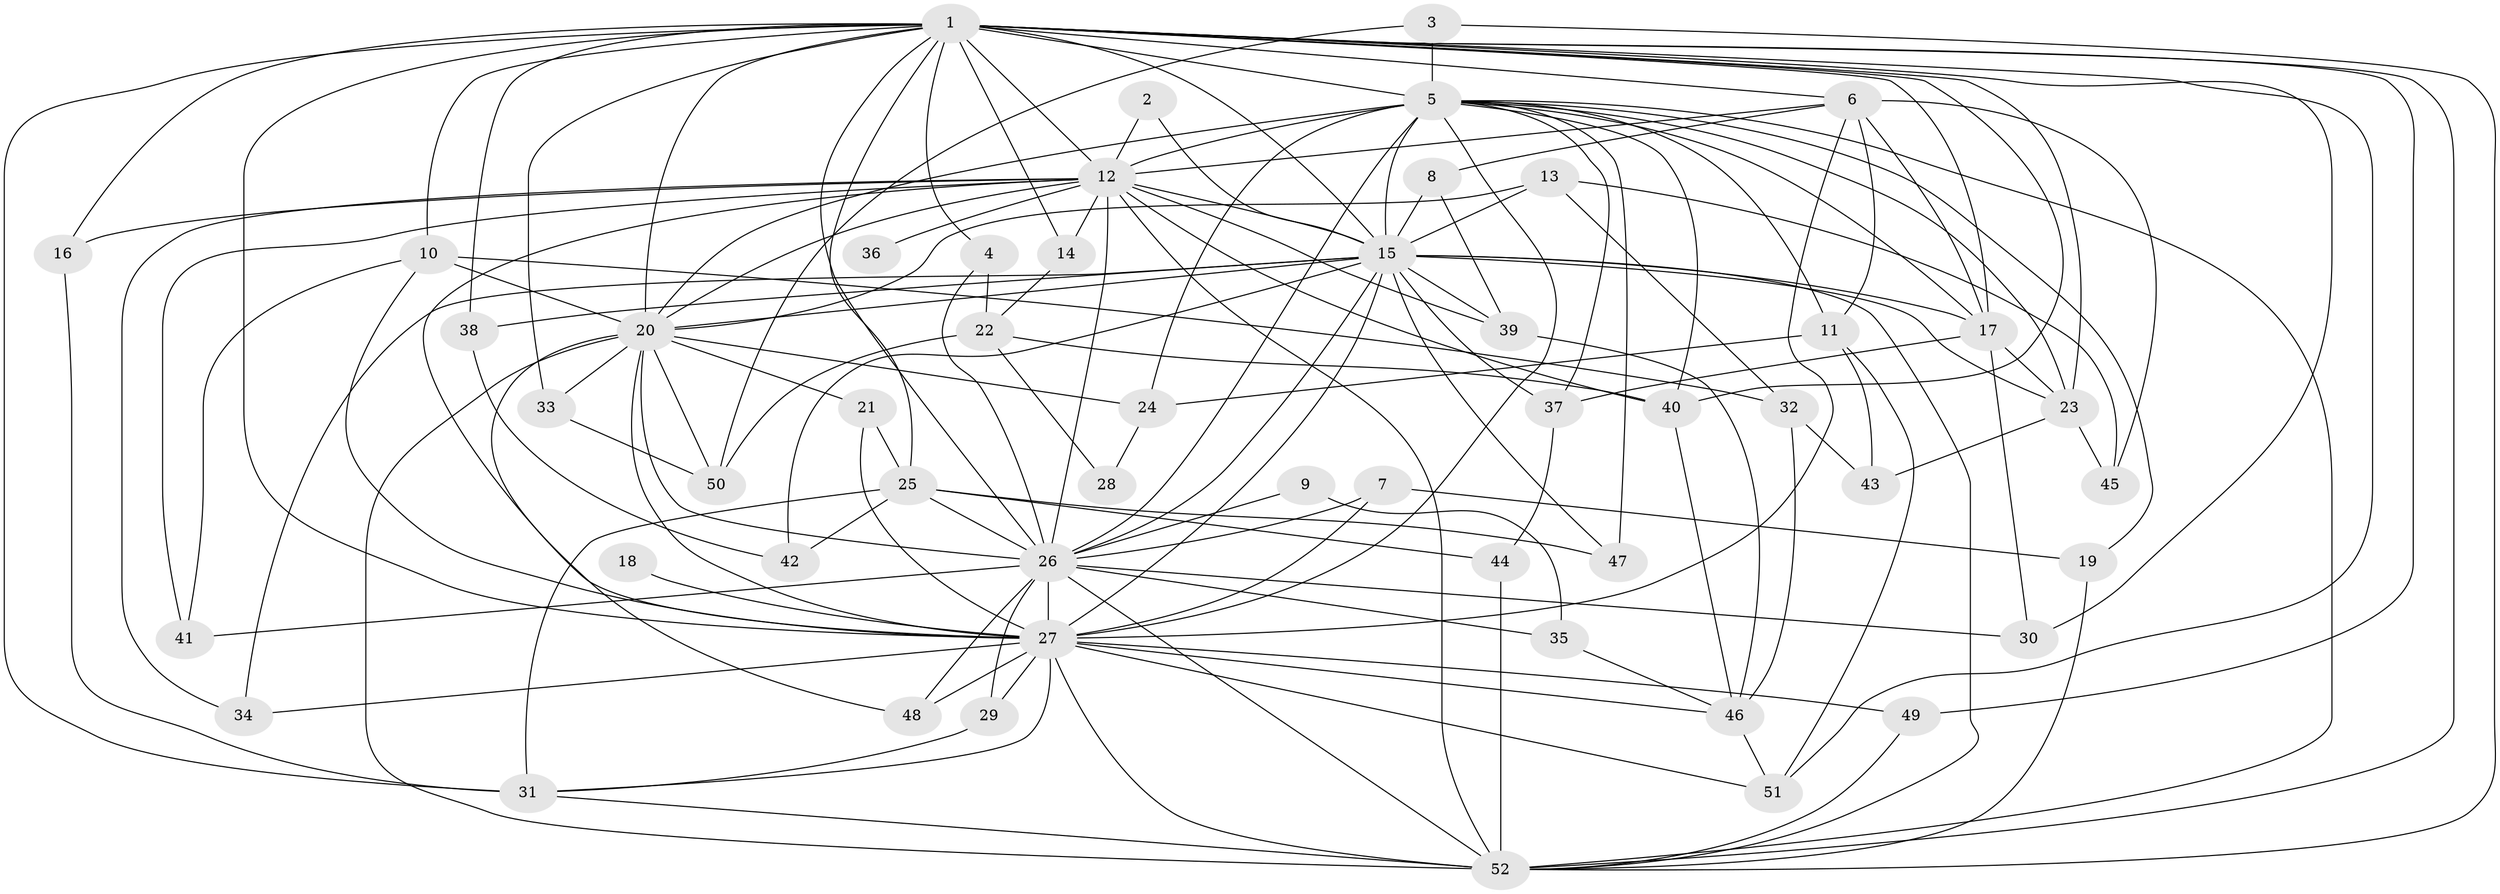 // original degree distribution, {23: 0.009615384615384616, 24: 0.019230769230769232, 17: 0.009615384615384616, 13: 0.009615384615384616, 19: 0.028846153846153848, 15: 0.009615384615384616, 22: 0.009615384615384616, 4: 0.08653846153846154, 7: 0.038461538461538464, 5: 0.057692307692307696, 2: 0.49038461538461536, 3: 0.22115384615384615, 6: 0.009615384615384616}
// Generated by graph-tools (version 1.1) at 2025/01/03/09/25 03:01:32]
// undirected, 52 vertices, 147 edges
graph export_dot {
graph [start="1"]
  node [color=gray90,style=filled];
  1;
  2;
  3;
  4;
  5;
  6;
  7;
  8;
  9;
  10;
  11;
  12;
  13;
  14;
  15;
  16;
  17;
  18;
  19;
  20;
  21;
  22;
  23;
  24;
  25;
  26;
  27;
  28;
  29;
  30;
  31;
  32;
  33;
  34;
  35;
  36;
  37;
  38;
  39;
  40;
  41;
  42;
  43;
  44;
  45;
  46;
  47;
  48;
  49;
  50;
  51;
  52;
  1 -- 4 [weight=1.0];
  1 -- 5 [weight=2.0];
  1 -- 6 [weight=1.0];
  1 -- 10 [weight=1.0];
  1 -- 12 [weight=2.0];
  1 -- 14 [weight=1.0];
  1 -- 15 [weight=2.0];
  1 -- 16 [weight=1.0];
  1 -- 17 [weight=1.0];
  1 -- 20 [weight=2.0];
  1 -- 23 [weight=1.0];
  1 -- 25 [weight=1.0];
  1 -- 26 [weight=4.0];
  1 -- 27 [weight=2.0];
  1 -- 30 [weight=1.0];
  1 -- 31 [weight=1.0];
  1 -- 33 [weight=1.0];
  1 -- 38 [weight=1.0];
  1 -- 40 [weight=1.0];
  1 -- 49 [weight=1.0];
  1 -- 51 [weight=1.0];
  1 -- 52 [weight=2.0];
  2 -- 12 [weight=1.0];
  2 -- 15 [weight=1.0];
  3 -- 5 [weight=1.0];
  3 -- 50 [weight=1.0];
  3 -- 52 [weight=1.0];
  4 -- 22 [weight=1.0];
  4 -- 26 [weight=1.0];
  5 -- 11 [weight=1.0];
  5 -- 12 [weight=2.0];
  5 -- 15 [weight=1.0];
  5 -- 17 [weight=1.0];
  5 -- 19 [weight=1.0];
  5 -- 20 [weight=1.0];
  5 -- 23 [weight=2.0];
  5 -- 24 [weight=1.0];
  5 -- 26 [weight=4.0];
  5 -- 27 [weight=2.0];
  5 -- 37 [weight=1.0];
  5 -- 40 [weight=1.0];
  5 -- 47 [weight=1.0];
  5 -- 52 [weight=1.0];
  6 -- 8 [weight=1.0];
  6 -- 11 [weight=1.0];
  6 -- 12 [weight=1.0];
  6 -- 17 [weight=1.0];
  6 -- 27 [weight=1.0];
  6 -- 45 [weight=1.0];
  7 -- 19 [weight=1.0];
  7 -- 26 [weight=1.0];
  7 -- 27 [weight=1.0];
  8 -- 15 [weight=2.0];
  8 -- 39 [weight=1.0];
  9 -- 26 [weight=2.0];
  9 -- 35 [weight=1.0];
  10 -- 20 [weight=1.0];
  10 -- 27 [weight=1.0];
  10 -- 32 [weight=1.0];
  10 -- 41 [weight=1.0];
  11 -- 24 [weight=1.0];
  11 -- 43 [weight=1.0];
  11 -- 51 [weight=1.0];
  12 -- 14 [weight=1.0];
  12 -- 15 [weight=1.0];
  12 -- 16 [weight=1.0];
  12 -- 20 [weight=1.0];
  12 -- 26 [weight=3.0];
  12 -- 27 [weight=1.0];
  12 -- 34 [weight=1.0];
  12 -- 36 [weight=1.0];
  12 -- 39 [weight=1.0];
  12 -- 40 [weight=1.0];
  12 -- 41 [weight=1.0];
  12 -- 52 [weight=2.0];
  13 -- 15 [weight=1.0];
  13 -- 20 [weight=2.0];
  13 -- 32 [weight=1.0];
  13 -- 45 [weight=1.0];
  14 -- 22 [weight=1.0];
  15 -- 17 [weight=1.0];
  15 -- 20 [weight=1.0];
  15 -- 23 [weight=1.0];
  15 -- 26 [weight=2.0];
  15 -- 27 [weight=2.0];
  15 -- 34 [weight=1.0];
  15 -- 37 [weight=1.0];
  15 -- 38 [weight=2.0];
  15 -- 39 [weight=1.0];
  15 -- 42 [weight=1.0];
  15 -- 47 [weight=1.0];
  15 -- 52 [weight=2.0];
  16 -- 31 [weight=1.0];
  17 -- 23 [weight=1.0];
  17 -- 30 [weight=1.0];
  17 -- 37 [weight=1.0];
  18 -- 27 [weight=1.0];
  19 -- 52 [weight=1.0];
  20 -- 21 [weight=1.0];
  20 -- 24 [weight=1.0];
  20 -- 26 [weight=3.0];
  20 -- 27 [weight=1.0];
  20 -- 33 [weight=1.0];
  20 -- 48 [weight=1.0];
  20 -- 50 [weight=1.0];
  20 -- 52 [weight=2.0];
  21 -- 25 [weight=1.0];
  21 -- 27 [weight=1.0];
  22 -- 28 [weight=1.0];
  22 -- 40 [weight=1.0];
  22 -- 50 [weight=1.0];
  23 -- 43 [weight=1.0];
  23 -- 45 [weight=1.0];
  24 -- 28 [weight=1.0];
  25 -- 26 [weight=1.0];
  25 -- 31 [weight=2.0];
  25 -- 42 [weight=1.0];
  25 -- 44 [weight=1.0];
  25 -- 47 [weight=1.0];
  26 -- 27 [weight=2.0];
  26 -- 29 [weight=1.0];
  26 -- 30 [weight=1.0];
  26 -- 35 [weight=1.0];
  26 -- 41 [weight=1.0];
  26 -- 48 [weight=1.0];
  26 -- 52 [weight=2.0];
  27 -- 29 [weight=1.0];
  27 -- 31 [weight=1.0];
  27 -- 34 [weight=1.0];
  27 -- 46 [weight=1.0];
  27 -- 48 [weight=1.0];
  27 -- 49 [weight=1.0];
  27 -- 51 [weight=1.0];
  27 -- 52 [weight=1.0];
  29 -- 31 [weight=1.0];
  31 -- 52 [weight=1.0];
  32 -- 43 [weight=1.0];
  32 -- 46 [weight=1.0];
  33 -- 50 [weight=1.0];
  35 -- 46 [weight=1.0];
  37 -- 44 [weight=1.0];
  38 -- 42 [weight=1.0];
  39 -- 46 [weight=1.0];
  40 -- 46 [weight=1.0];
  44 -- 52 [weight=1.0];
  46 -- 51 [weight=1.0];
  49 -- 52 [weight=1.0];
}
